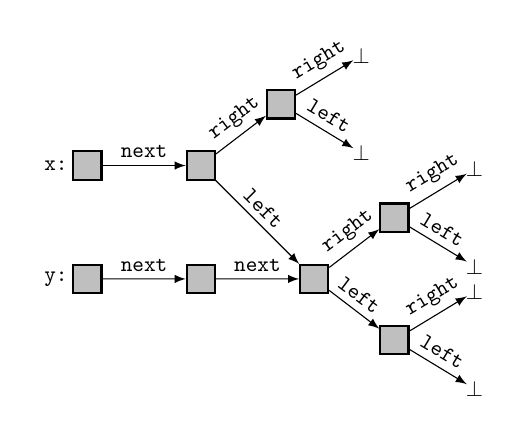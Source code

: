 \usetikzlibrary{calc,matrix,backgrounds,fit,shapes,arrows}
\begin{tikzpicture}[
  scale=0.8,
  transform shape,
]

  \tikzstyle{memnode}=[draw,rectangle,fill=lightgray,thick,minimum height=4.5mm, minimum width=4.5mm,inner sep=1mm,node distance=18mm]
  \tikzstyle{nullnode}=[node distance=18mm,label=center:$\bot$]
  \tikzstyle{varnode}=[font=\tt]

  \tikzstyle{pointer}=[draw,->,>=latex]
  \tikzstyle{ptrlab}=[above,font=\tt]
  \tikzstyle{rightptr}=[label={[label distance=-1mm,font=\tt,rotate=37]90:right}]
  \tikzstyle{rightptr0}=[label={[label distance=-1mm,font=\tt,rotate=31]90:right}]
  \tikzstyle{leftptr}=[label={[label distance=-1mm,font=\tt,rotate=-37]90:left}]
  \tikzstyle{leftptr1}=[label={[label distance=-1mm,font=\tt,rotate=-45]90:left}]
  \tikzstyle{leftptr0}=[label={[label distance=-1mm,font=\tt,rotate=-31]90:left}]

  % nodes
  \node[memnode] (x1) at (0mm,0mm) {};
  \node[memnode] (x2) [right of=x1] {};
  \node[memnode] (x3) [above right of=x2,yshift=-3mm] {};
  \node[nullnode] (x3null1) [above right of=x3,yshift=-5mm] {};
  \node[nullnode] (x3null2) [below right of=x3,yshift=5mm] {};

  \node[memnode] (y1) [below of=x1] {};
  \node[memnode] (y2) [right of=y1] {};

  \node[memnode] (join) [right of=y2] {};
  \node[memnode] (j2) [above right of=join,yshift=-3mm] {};
  \node[memnode] (j3) [below right of=join,yshift=3mm] {};
  \node[nullnode] (j2null1) [above right of=j2,yshift=-5mm] {};
  \node[nullnode] (j2null2) [below right of=j2,yshift=5mm] {};
  \node[nullnode] (j3null1) [above right of=j3,yshift=-5mm] {};
  \node[nullnode] (j3null2) [below right of=j3,yshift=5mm] {};

  \node[varnode,node distance=5mm] (x) [left of=x1] {x:};
  \node[varnode,node distance=5mm] (x) [left of=y1] {y:};

  % pointers
  \draw[pointer] (x1)    -- node[ptrlab]   {next} (x2);
  \draw[pointer] (x2)    -- node[rightptr] {}     (x3);
  \draw[pointer] (x3)    -- node[rightptr0]{}     (x3null1);
  \draw[pointer] (x3)    -- node[leftptr0] {}     (x3null2);
  \draw[pointer] (x2)    -- node[leftptr1] {}     (join);

  \draw[pointer] (y1)    -- node[ptrlab]   {next} (y2);
  \draw[pointer] (y2)    -- node[ptrlab]   {next} (join);

  \draw[pointer] (join) -- node[rightptr]  {}     (j2);
  \draw[pointer] (j2)   -- node[rightptr0] {}     (j2null1);
  \draw[pointer] (j2)   -- node[leftptr0]  {}     (j2null2);
  \draw[pointer] (join) -- node[leftptr]   {}     (j3);
  \draw[pointer] (j3)   -- node[rightptr0] {}     (j3null1);
  \draw[pointer] (j3)   -- node[leftptr0]  {}     (j3null2);

\end{tikzpicture}
